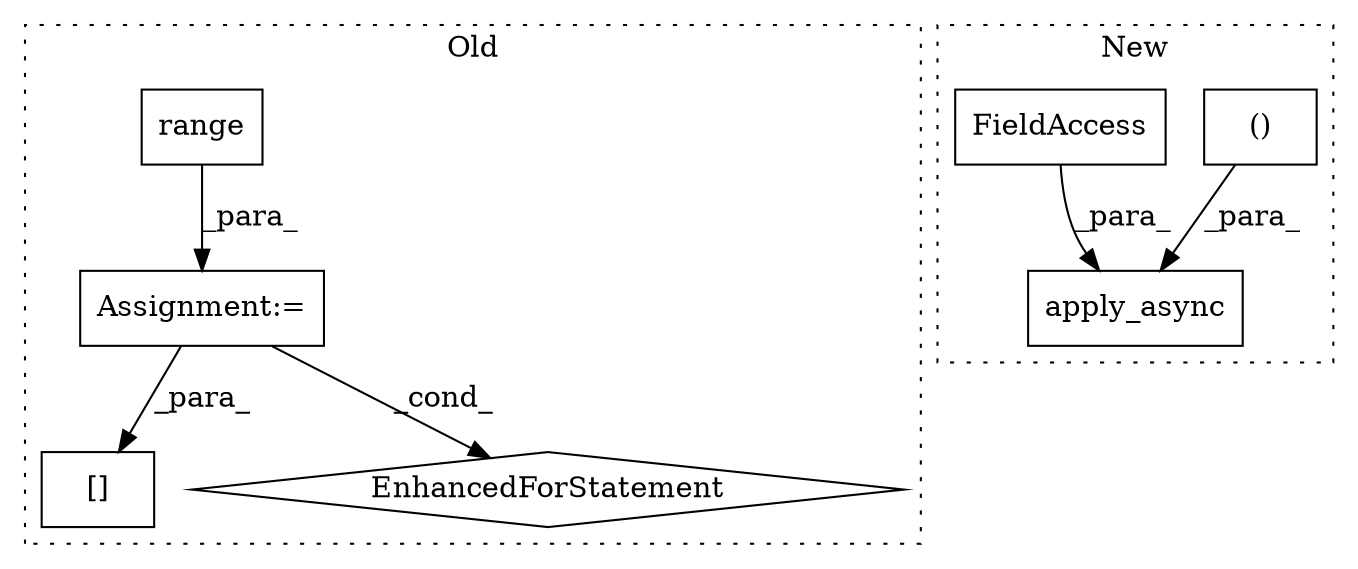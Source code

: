digraph G {
subgraph cluster0 {
1 [label="[]" a="2" s="4221,4279" l="28,2" shape="box"];
4 [label="range" a="32" s="4143,4172" l="6,1" shape="box"];
6 [label="Assignment:=" a="7" s="4074,4173" l="61,2" shape="box"];
7 [label="EnhancedForStatement" a="70" s="4074,4173" l="61,2" shape="diamond"];
label = "Old";
style="dotted";
}
subgraph cluster1 {
2 [label="apply_async" a="32" s="5444,5504" l="12,2" shape="box"];
3 [label="()" a="106" s="5480" l="24" shape="box"];
5 [label="FieldAccess" a="22" s="5456" l="14" shape="box"];
label = "New";
style="dotted";
}
3 -> 2 [label="_para_"];
4 -> 6 [label="_para_"];
5 -> 2 [label="_para_"];
6 -> 7 [label="_cond_"];
6 -> 1 [label="_para_"];
}
